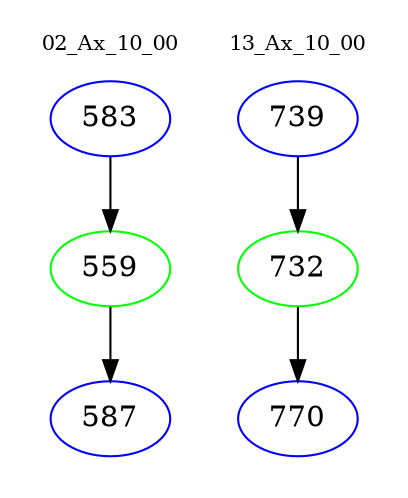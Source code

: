 digraph{
subgraph cluster_0 {
color = white
label = "02_Ax_10_00";
fontsize=10;
T0_583 [label="583", color="blue"]
T0_583 -> T0_559 [color="black"]
T0_559 [label="559", color="green"]
T0_559 -> T0_587 [color="black"]
T0_587 [label="587", color="blue"]
}
subgraph cluster_1 {
color = white
label = "13_Ax_10_00";
fontsize=10;
T1_739 [label="739", color="blue"]
T1_739 -> T1_732 [color="black"]
T1_732 [label="732", color="green"]
T1_732 -> T1_770 [color="black"]
T1_770 [label="770", color="blue"]
}
}
